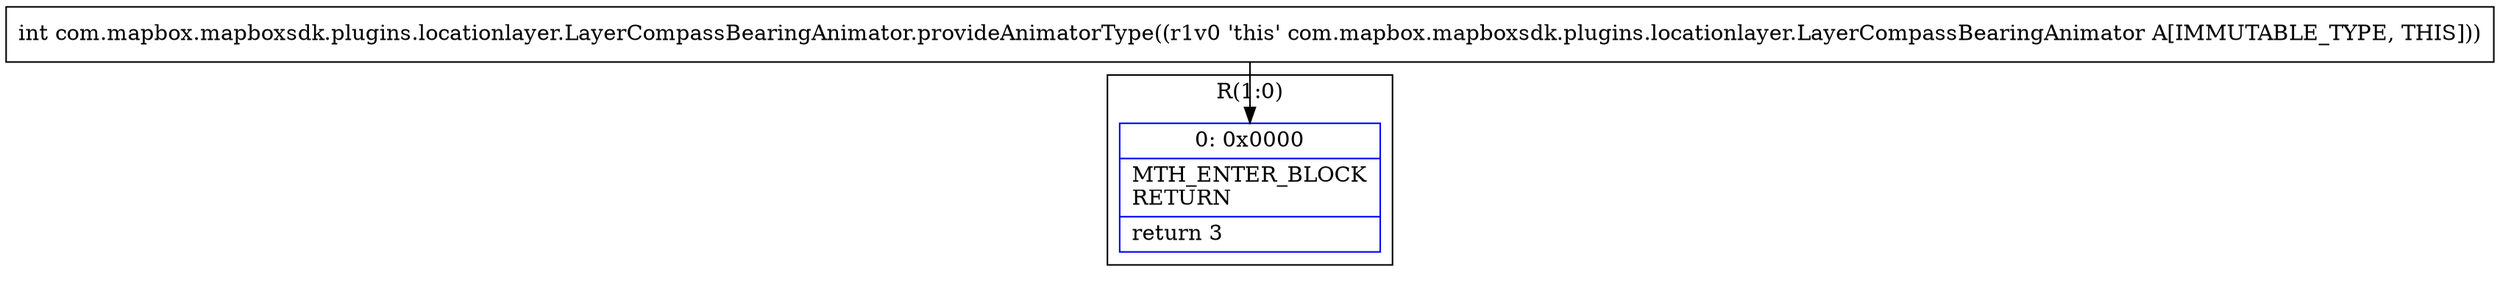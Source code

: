 digraph "CFG forcom.mapbox.mapboxsdk.plugins.locationlayer.LayerCompassBearingAnimator.provideAnimatorType()I" {
subgraph cluster_Region_326017470 {
label = "R(1:0)";
node [shape=record,color=blue];
Node_0 [shape=record,label="{0\:\ 0x0000|MTH_ENTER_BLOCK\lRETURN\l|return 3\l}"];
}
MethodNode[shape=record,label="{int com.mapbox.mapboxsdk.plugins.locationlayer.LayerCompassBearingAnimator.provideAnimatorType((r1v0 'this' com.mapbox.mapboxsdk.plugins.locationlayer.LayerCompassBearingAnimator A[IMMUTABLE_TYPE, THIS])) }"];
MethodNode -> Node_0;
}

